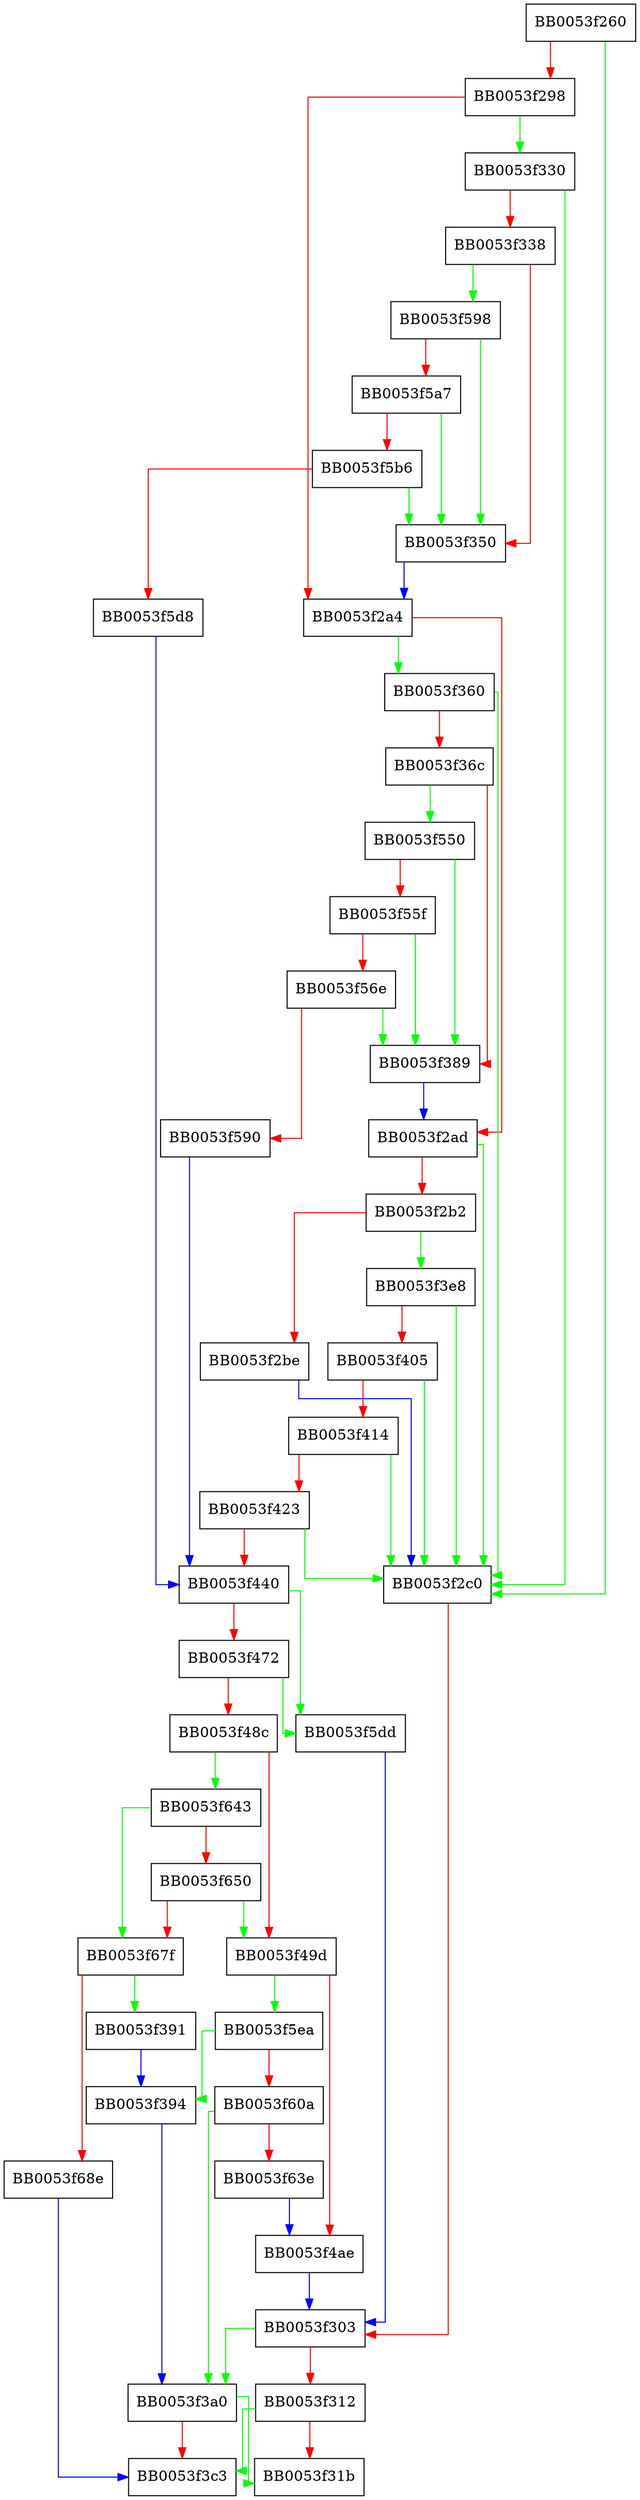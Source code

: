 digraph BN_mod_exp_mont_consttime_x2 {
  node [shape="box"];
  graph [splines=ortho];
  BB0053f260 -> BB0053f2c0 [color="green"];
  BB0053f260 -> BB0053f298 [color="red"];
  BB0053f298 -> BB0053f330 [color="green"];
  BB0053f298 -> BB0053f2a4 [color="red"];
  BB0053f2a4 -> BB0053f360 [color="green"];
  BB0053f2a4 -> BB0053f2ad [color="red"];
  BB0053f2ad -> BB0053f2c0 [color="green"];
  BB0053f2ad -> BB0053f2b2 [color="red"];
  BB0053f2b2 -> BB0053f3e8 [color="green"];
  BB0053f2b2 -> BB0053f2be [color="red"];
  BB0053f2be -> BB0053f2c0 [color="blue"];
  BB0053f2c0 -> BB0053f303 [color="red"];
  BB0053f303 -> BB0053f3a0 [color="green"];
  BB0053f303 -> BB0053f312 [color="red"];
  BB0053f312 -> BB0053f3c3 [color="green"];
  BB0053f312 -> BB0053f31b [color="red"];
  BB0053f330 -> BB0053f2c0 [color="green"];
  BB0053f330 -> BB0053f338 [color="red"];
  BB0053f338 -> BB0053f598 [color="green"];
  BB0053f338 -> BB0053f350 [color="red"];
  BB0053f350 -> BB0053f2a4 [color="blue"];
  BB0053f360 -> BB0053f2c0 [color="green"];
  BB0053f360 -> BB0053f36c [color="red"];
  BB0053f36c -> BB0053f550 [color="green"];
  BB0053f36c -> BB0053f389 [color="red"];
  BB0053f389 -> BB0053f2ad [color="blue"];
  BB0053f391 -> BB0053f394 [color="blue"];
  BB0053f394 -> BB0053f3a0 [color="blue"];
  BB0053f3a0 -> BB0053f31b [color="green"];
  BB0053f3a0 -> BB0053f3c3 [color="red"];
  BB0053f3e8 -> BB0053f2c0 [color="green"];
  BB0053f3e8 -> BB0053f405 [color="red"];
  BB0053f405 -> BB0053f2c0 [color="green"];
  BB0053f405 -> BB0053f414 [color="red"];
  BB0053f414 -> BB0053f2c0 [color="green"];
  BB0053f414 -> BB0053f423 [color="red"];
  BB0053f423 -> BB0053f2c0 [color="green"];
  BB0053f423 -> BB0053f440 [color="red"];
  BB0053f440 -> BB0053f5dd [color="green"];
  BB0053f440 -> BB0053f472 [color="red"];
  BB0053f472 -> BB0053f5dd [color="green"];
  BB0053f472 -> BB0053f48c [color="red"];
  BB0053f48c -> BB0053f643 [color="green"];
  BB0053f48c -> BB0053f49d [color="red"];
  BB0053f49d -> BB0053f5ea [color="green"];
  BB0053f49d -> BB0053f4ae [color="red"];
  BB0053f4ae -> BB0053f303 [color="blue"];
  BB0053f550 -> BB0053f389 [color="green"];
  BB0053f550 -> BB0053f55f [color="red"];
  BB0053f55f -> BB0053f389 [color="green"];
  BB0053f55f -> BB0053f56e [color="red"];
  BB0053f56e -> BB0053f389 [color="green"];
  BB0053f56e -> BB0053f590 [color="red"];
  BB0053f590 -> BB0053f440 [color="blue"];
  BB0053f598 -> BB0053f350 [color="green"];
  BB0053f598 -> BB0053f5a7 [color="red"];
  BB0053f5a7 -> BB0053f350 [color="green"];
  BB0053f5a7 -> BB0053f5b6 [color="red"];
  BB0053f5b6 -> BB0053f350 [color="green"];
  BB0053f5b6 -> BB0053f5d8 [color="red"];
  BB0053f5d8 -> BB0053f440 [color="blue"];
  BB0053f5dd -> BB0053f303 [color="blue"];
  BB0053f5ea -> BB0053f394 [color="green"];
  BB0053f5ea -> BB0053f60a [color="red"];
  BB0053f60a -> BB0053f3a0 [color="green"];
  BB0053f60a -> BB0053f63e [color="red"];
  BB0053f63e -> BB0053f4ae [color="blue"];
  BB0053f643 -> BB0053f67f [color="green"];
  BB0053f643 -> BB0053f650 [color="red"];
  BB0053f650 -> BB0053f49d [color="green"];
  BB0053f650 -> BB0053f67f [color="red"];
  BB0053f67f -> BB0053f391 [color="green"];
  BB0053f67f -> BB0053f68e [color="red"];
  BB0053f68e -> BB0053f3c3 [color="blue"];
}